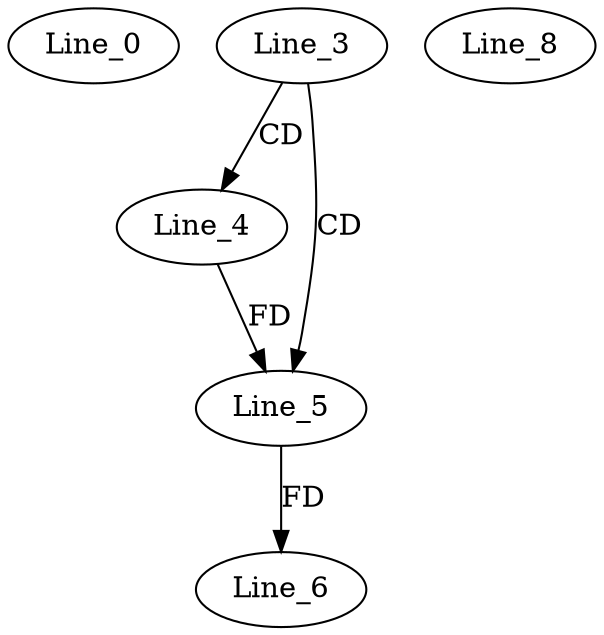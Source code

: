 digraph G {
  Line_0;
  Line_3;
  Line_4;
  Line_5;
  Line_5;
  Line_6;
  Line_8;
  Line_3 -> Line_4 [ label="CD" ];
  Line_3 -> Line_5 [ label="CD" ];
  Line_4 -> Line_5 [ label="FD" ];
  Line_5 -> Line_6 [ label="FD" ];
}
